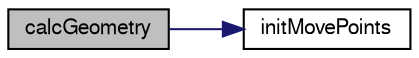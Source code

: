digraph "calcGeometry"
{
  bgcolor="transparent";
  edge [fontname="FreeSans",fontsize="10",labelfontname="FreeSans",labelfontsize="10"];
  node [fontname="FreeSans",fontsize="10",shape=record];
  rankdir="LR";
  Node6 [label="calcGeometry",height=0.2,width=0.4,color="black", fillcolor="grey75", style="filled", fontcolor="black"];
  Node6 -> Node7 [color="midnightblue",fontsize="10",style="solid",fontname="FreeSans"];
  Node7 [label="initMovePoints",height=0.2,width=0.4,color="black",URL="$a24918.html#a2bad1de417e8eb8f09a4ed66147a3274",tooltip="Initialise the patches for moving points. "];
}
